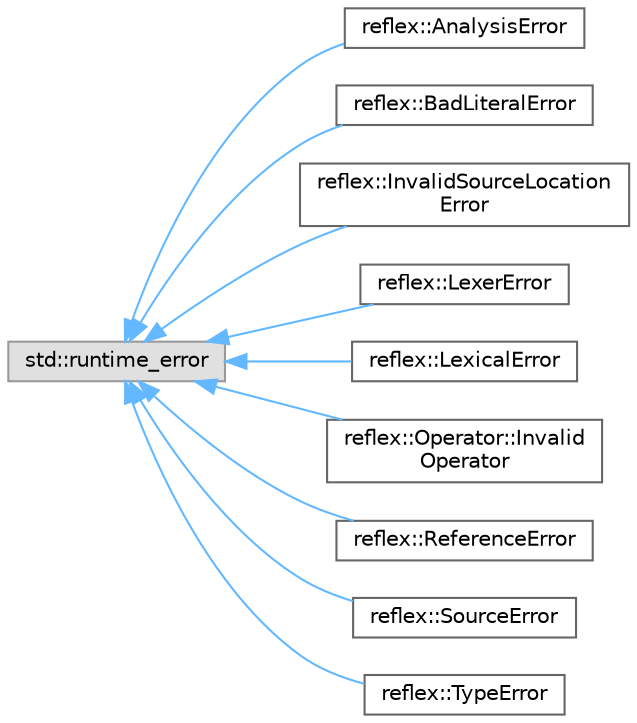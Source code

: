 digraph "Graphical Class Hierarchy"
{
 // LATEX_PDF_SIZE
  bgcolor="transparent";
  edge [fontname=Helvetica,fontsize=10,labelfontname=Helvetica,labelfontsize=10];
  node [fontname=Helvetica,fontsize=10,shape=box,height=0.2,width=0.4];
  rankdir="LR";
  Node0 [id="Node000000",label="std::runtime_error",height=0.2,width=0.4,color="grey60", fillcolor="#E0E0E0", style="filled",tooltip=" "];
  Node0 -> Node1 [id="edge89_Node000000_Node000001",dir="back",color="steelblue1",style="solid",tooltip=" "];
  Node1 [id="Node000001",label="reflex::AnalysisError",height=0.2,width=0.4,color="grey40", fillcolor="white", style="filled",URL="$classreflex_1_1AnalysisError.html",tooltip=" "];
  Node0 -> Node2 [id="edge90_Node000000_Node000002",dir="back",color="steelblue1",style="solid",tooltip=" "];
  Node2 [id="Node000002",label="reflex::BadLiteralError",height=0.2,width=0.4,color="grey40", fillcolor="white", style="filled",URL="$classreflex_1_1BadLiteralError.html",tooltip=" "];
  Node0 -> Node3 [id="edge91_Node000000_Node000003",dir="back",color="steelblue1",style="solid",tooltip=" "];
  Node3 [id="Node000003",label="reflex::InvalidSourceLocation\lError",height=0.2,width=0.4,color="grey40", fillcolor="white", style="filled",URL="$classreflex_1_1InvalidSourceLocationError.html",tooltip=" "];
  Node0 -> Node4 [id="edge92_Node000000_Node000004",dir="back",color="steelblue1",style="solid",tooltip=" "];
  Node4 [id="Node000004",label="reflex::LexerError",height=0.2,width=0.4,color="grey40", fillcolor="white", style="filled",URL="$classreflex_1_1LexerError.html",tooltip=" "];
  Node0 -> Node5 [id="edge93_Node000000_Node000005",dir="back",color="steelblue1",style="solid",tooltip=" "];
  Node5 [id="Node000005",label="reflex::LexicalError",height=0.2,width=0.4,color="grey40", fillcolor="white", style="filled",URL="$classreflex_1_1LexicalError.html",tooltip=" "];
  Node0 -> Node6 [id="edge94_Node000000_Node000006",dir="back",color="steelblue1",style="solid",tooltip=" "];
  Node6 [id="Node000006",label="reflex::Operator::Invalid\lOperator",height=0.2,width=0.4,color="grey40", fillcolor="white", style="filled",URL="$classreflex_1_1Operator_1_1InvalidOperator.html",tooltip=" "];
  Node0 -> Node7 [id="edge95_Node000000_Node000007",dir="back",color="steelblue1",style="solid",tooltip=" "];
  Node7 [id="Node000007",label="reflex::ReferenceError",height=0.2,width=0.4,color="grey40", fillcolor="white", style="filled",URL="$classreflex_1_1ReferenceError.html",tooltip=" "];
  Node0 -> Node8 [id="edge96_Node000000_Node000008",dir="back",color="steelblue1",style="solid",tooltip=" "];
  Node8 [id="Node000008",label="reflex::SourceError",height=0.2,width=0.4,color="grey40", fillcolor="white", style="filled",URL="$classreflex_1_1SourceError.html",tooltip=" "];
  Node0 -> Node9 [id="edge97_Node000000_Node000009",dir="back",color="steelblue1",style="solid",tooltip=" "];
  Node9 [id="Node000009",label="reflex::TypeError",height=0.2,width=0.4,color="grey40", fillcolor="white", style="filled",URL="$classreflex_1_1TypeError.html",tooltip=" "];
}
